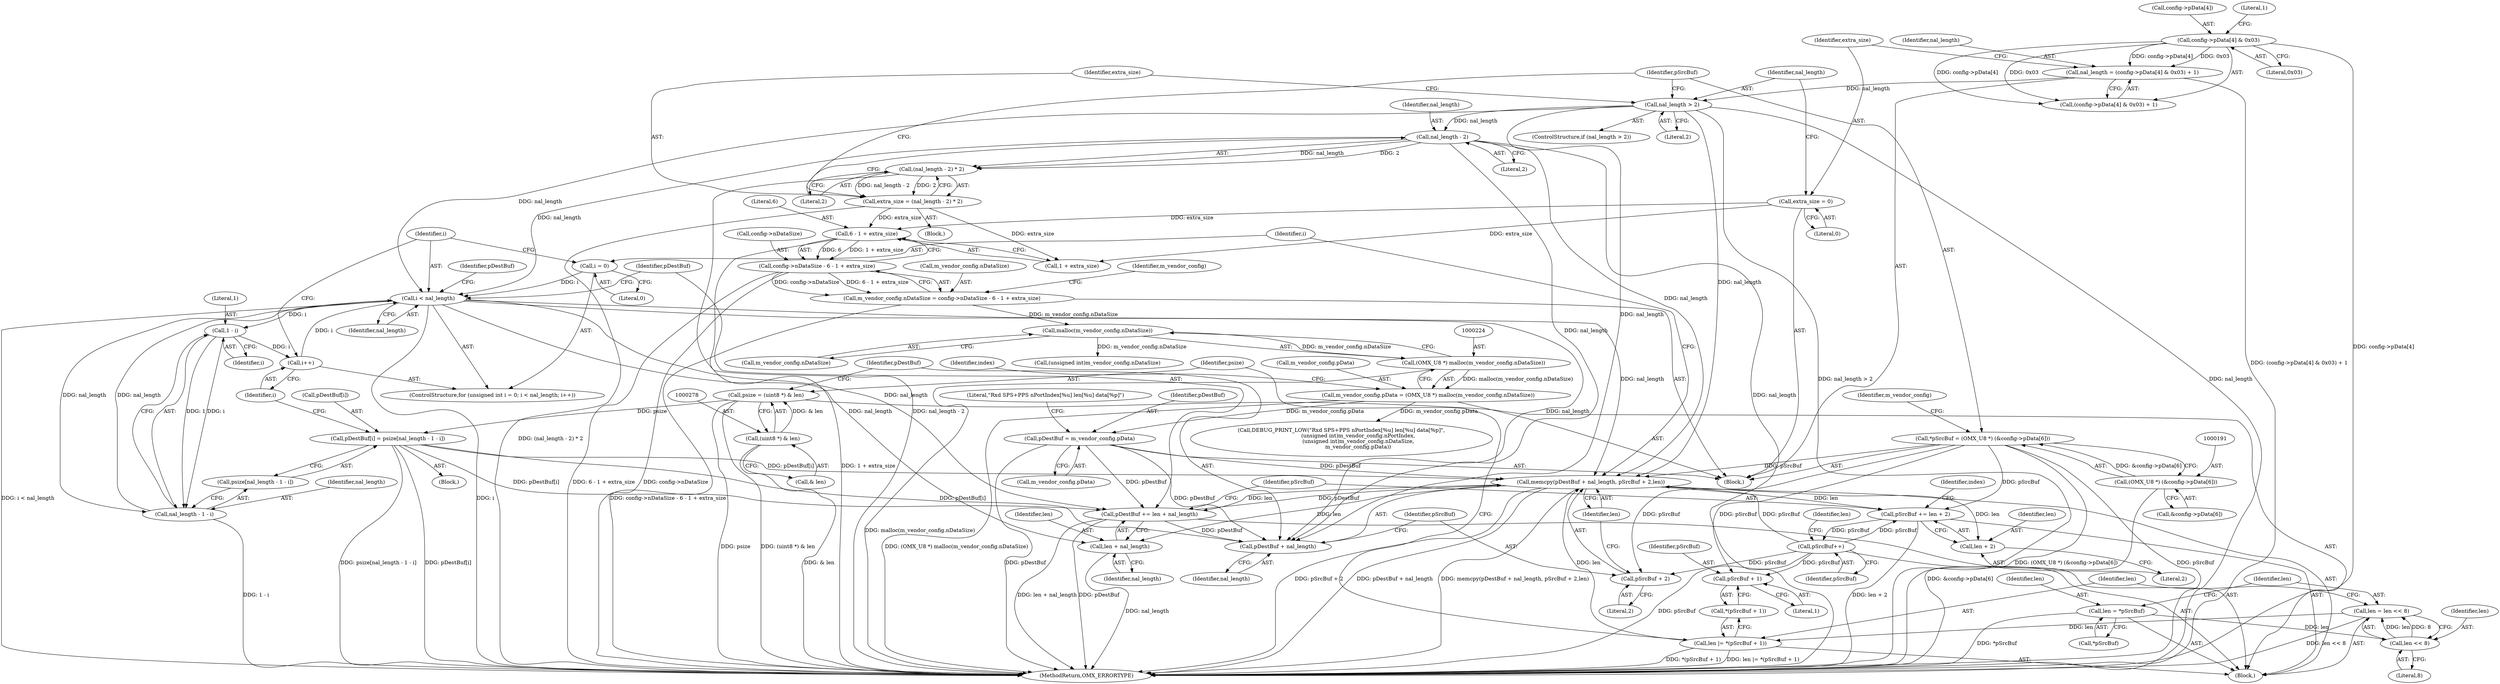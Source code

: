 digraph "0_Android_f22c2a0f0f9e030c240468d9d18b9297f001bcf0@API" {
"1000281" [label="(Call,memcpy(pDestBuf + nal_length, pSrcBuf + 2,len))"];
"1000311" [label="(Call,pDestBuf += len + nal_length)"];
"1000281" [label="(Call,memcpy(pDestBuf + nal_length, pSrcBuf + 2,len))"];
"1000234" [label="(Call,pDestBuf = m_vendor_config.pData)"];
"1000219" [label="(Call,m_vendor_config.pData = (OMX_U8 *) malloc(m_vendor_config.nDataSize))"];
"1000223" [label="(Call,(OMX_U8 *) malloc(m_vendor_config.nDataSize))"];
"1000225" [label="(Call,malloc(m_vendor_config.nDataSize))"];
"1000206" [label="(Call,m_vendor_config.nDataSize = config->nDataSize - 6 - 1 + extra_size)"];
"1000210" [label="(Call,config->nDataSize - 6 - 1 + extra_size)"];
"1000214" [label="(Call,6 - 1 + extra_size)"];
"1000180" [label="(Call,extra_size = (nal_length - 2) * 2)"];
"1000182" [label="(Call,(nal_length - 2) * 2)"];
"1000183" [label="(Call,nal_length - 2)"];
"1000176" [label="(Call,nal_length > 2)"];
"1000161" [label="(Call,nal_length = (config->pData[4] & 0x03) + 1)"];
"1000164" [label="(Call,config->pData[4] & 0x03)"];
"1000172" [label="(Call,extra_size = 0)"];
"1000300" [label="(Call,pDestBuf[i] = psize[nal_length - 1 - i])"];
"1000275" [label="(Call,psize = (uint8 *) & len)"];
"1000277" [label="(Call,(uint8 *) & len)"];
"1000294" [label="(Call,i < nal_length)"];
"1000297" [label="(Call,i++)"];
"1000308" [label="(Call,1 - i)"];
"1000291" [label="(Call,i = 0)"];
"1000306" [label="(Call,nal_length - 1 - i)"];
"1000188" [label="(Call,*pSrcBuf = (OMX_U8 *) (&config->pData[6]))"];
"1000190" [label="(Call,(OMX_U8 *) (&config->pData[6]))"];
"1000323" [label="(Call,pSrcBuf++)"];
"1000316" [label="(Call,pSrcBuf += len + 2)"];
"1000269" [label="(Call,len |= *(pSrcBuf + 1))"];
"1000264" [label="(Call,len = len << 8)"];
"1000266" [label="(Call,len << 8)"];
"1000260" [label="(Call,len = *pSrcBuf)"];
"1000313" [label="(Call,len + nal_length)"];
"1000272" [label="(Call,pSrcBuf + 1)"];
"1000285" [label="(Call,pSrcBuf + 2)"];
"1000318" [label="(Call,len + 2)"];
"1000282" [label="(Call,pDestBuf + nal_length)"];
"1000161" [label="(Call,nal_length = (config->pData[4] & 0x03) + 1)"];
"1000170" [label="(Literal,0x03)"];
"1000296" [label="(Identifier,nal_length)"];
"1000284" [label="(Identifier,nal_length)"];
"1000180" [label="(Call,extra_size = (nal_length - 2) * 2)"];
"1000297" [label="(Call,i++)"];
"1000176" [label="(Call,nal_length > 2)"];
"1000323" [label="(Call,pSrcBuf++)"];
"1000316" [label="(Call,pSrcBuf += len + 2)"];
"1000304" [label="(Call,psize[nal_length - 1 - i])"];
"1000265" [label="(Identifier,len)"];
"1000261" [label="(Identifier,len)"];
"1000181" [label="(Identifier,extra_size)"];
"1000190" [label="(Call,(OMX_U8 *) (&config->pData[6]))"];
"1000319" [label="(Identifier,len)"];
"1000299" [label="(Block,)"];
"1000206" [label="(Call,m_vendor_config.nDataSize = config->nDataSize - 6 - 1 + extra_size)"];
"1000266" [label="(Call,len << 8)"];
"1000313" [label="(Call,len + nal_length)"];
"1000285" [label="(Call,pSrcBuf + 2)"];
"1000311" [label="(Call,pDestBuf += len + nal_length)"];
"1000165" [label="(Call,config->pData[4])"];
"1000239" [label="(Call,DEBUG_PRINT_LOW(\"Rxd SPS+PPS nPortIndex[%u] len[%u] data[%p]\",\n                    (unsigned int)m_vendor_config.nPortIndex,\n                    (unsigned int)m_vendor_config.nDataSize,\n                    m_vendor_config.pData))"];
"1000183" [label="(Call,nal_length - 2)"];
"1000258" [label="(Block,)"];
"1000270" [label="(Identifier,len)"];
"1000291" [label="(Call,i = 0)"];
"1000315" [label="(Identifier,nal_length)"];
"1000219" [label="(Call,m_vendor_config.pData = (OMX_U8 *) malloc(m_vendor_config.nDataSize))"];
"1000216" [label="(Call,1 + extra_size)"];
"1000289" [label="(ControlStructure,for (unsigned int i = 0; i < nal_length; i++))"];
"1000314" [label="(Identifier,len)"];
"1000177" [label="(Identifier,nal_length)"];
"1000306" [label="(Call,nal_length - 1 - i)"];
"1000293" [label="(Literal,0)"];
"1000267" [label="(Identifier,len)"];
"1000207" [label="(Call,m_vendor_config.nDataSize)"];
"1000277" [label="(Call,(uint8 *) & len)"];
"1000188" [label="(Call,*pSrcBuf = (OMX_U8 *) (&config->pData[6]))"];
"1001056" [label="(MethodReturn,OMX_ERRORTYPE)"];
"1000295" [label="(Identifier,i)"];
"1000192" [label="(Call,&config->pData[6])"];
"1000226" [label="(Call,m_vendor_config.nDataSize)"];
"1000185" [label="(Literal,2)"];
"1000264" [label="(Call,len = len << 8)"];
"1000320" [label="(Literal,2)"];
"1000283" [label="(Identifier,pDestBuf)"];
"1000171" [label="(Literal,1)"];
"1000215" [label="(Literal,6)"];
"1000175" [label="(ControlStructure,if (nal_length > 2))"];
"1000174" [label="(Literal,0)"];
"1000246" [label="(Call,(unsigned int)m_vendor_config.nDataSize)"];
"1000225" [label="(Call,malloc(m_vendor_config.nDataSize))"];
"1000302" [label="(Identifier,pDestBuf)"];
"1000234" [label="(Call,pDestBuf = m_vendor_config.pData)"];
"1000182" [label="(Call,(nal_length - 2) * 2)"];
"1000223" [label="(Call,(OMX_U8 *) malloc(m_vendor_config.nDataSize))"];
"1000279" [label="(Call,& len)"];
"1000179" [label="(Block,)"];
"1000310" [label="(Identifier,i)"];
"1000214" [label="(Call,6 - 1 + extra_size)"];
"1000189" [label="(Identifier,pSrcBuf)"];
"1000312" [label="(Identifier,pDestBuf)"];
"1000221" [label="(Identifier,m_vendor_config)"];
"1000240" [label="(Literal,\"Rxd SPS+PPS nPortIndex[%u] len[%u] data[%p]\")"];
"1000281" [label="(Call,memcpy(pDestBuf + nal_length, pSrcBuf + 2,len))"];
"1000260" [label="(Call,len = *pSrcBuf)"];
"1000162" [label="(Identifier,nal_length)"];
"1000211" [label="(Call,config->nDataSize)"];
"1000184" [label="(Identifier,nal_length)"];
"1000309" [label="(Literal,1)"];
"1000288" [label="(Identifier,len)"];
"1000318" [label="(Call,len + 2)"];
"1000301" [label="(Call,pDestBuf[i])"];
"1000307" [label="(Identifier,nal_length)"];
"1000282" [label="(Call,pDestBuf + nal_length)"];
"1000294" [label="(Call,i < nal_length)"];
"1000268" [label="(Literal,8)"];
"1000322" [label="(Identifier,index)"];
"1000186" [label="(Literal,2)"];
"1000235" [label="(Identifier,pDestBuf)"];
"1000274" [label="(Literal,1)"];
"1000232" [label="(Identifier,index)"];
"1000164" [label="(Call,config->pData[4] & 0x03)"];
"1000210" [label="(Call,config->nDataSize - 6 - 1 + extra_size)"];
"1000275" [label="(Call,psize = (uint8 *) & len)"];
"1000273" [label="(Identifier,pSrcBuf)"];
"1000262" [label="(Call,*pSrcBuf)"];
"1000286" [label="(Identifier,pSrcBuf)"];
"1000163" [label="(Call,(config->pData[4] & 0x03) + 1)"];
"1000201" [label="(Identifier,m_vendor_config)"];
"1000173" [label="(Identifier,extra_size)"];
"1000236" [label="(Call,m_vendor_config.pData)"];
"1000157" [label="(Block,)"];
"1000272" [label="(Call,pSrcBuf + 1)"];
"1000271" [label="(Call,*(pSrcBuf + 1))"];
"1000300" [label="(Call,pDestBuf[i] = psize[nal_length - 1 - i])"];
"1000269" [label="(Call,len |= *(pSrcBuf + 1))"];
"1000220" [label="(Call,m_vendor_config.pData)"];
"1000287" [label="(Literal,2)"];
"1000298" [label="(Identifier,i)"];
"1000317" [label="(Identifier,pSrcBuf)"];
"1000292" [label="(Identifier,i)"];
"1000308" [label="(Call,1 - i)"];
"1000178" [label="(Literal,2)"];
"1000324" [label="(Identifier,pSrcBuf)"];
"1000276" [label="(Identifier,psize)"];
"1000172" [label="(Call,extra_size = 0)"];
"1000326" [label="(Identifier,len)"];
"1000281" -> "1000258"  [label="AST: "];
"1000281" -> "1000288"  [label="CFG: "];
"1000282" -> "1000281"  [label="AST: "];
"1000285" -> "1000281"  [label="AST: "];
"1000288" -> "1000281"  [label="AST: "];
"1000292" -> "1000281"  [label="CFG: "];
"1000281" -> "1001056"  [label="DDG: pSrcBuf + 2"];
"1000281" -> "1001056"  [label="DDG: pDestBuf + nal_length"];
"1000281" -> "1001056"  [label="DDG: memcpy(pDestBuf + nal_length, pSrcBuf + 2,len)"];
"1000311" -> "1000281"  [label="DDG: pDestBuf"];
"1000234" -> "1000281"  [label="DDG: pDestBuf"];
"1000300" -> "1000281"  [label="DDG: pDestBuf[i]"];
"1000183" -> "1000281"  [label="DDG: nal_length"];
"1000176" -> "1000281"  [label="DDG: nal_length"];
"1000294" -> "1000281"  [label="DDG: nal_length"];
"1000188" -> "1000281"  [label="DDG: pSrcBuf"];
"1000323" -> "1000281"  [label="DDG: pSrcBuf"];
"1000269" -> "1000281"  [label="DDG: len"];
"1000281" -> "1000311"  [label="DDG: len"];
"1000281" -> "1000313"  [label="DDG: len"];
"1000281" -> "1000316"  [label="DDG: len"];
"1000281" -> "1000318"  [label="DDG: len"];
"1000311" -> "1000258"  [label="AST: "];
"1000311" -> "1000313"  [label="CFG: "];
"1000312" -> "1000311"  [label="AST: "];
"1000313" -> "1000311"  [label="AST: "];
"1000317" -> "1000311"  [label="CFG: "];
"1000311" -> "1001056"  [label="DDG: pDestBuf"];
"1000311" -> "1001056"  [label="DDG: len + nal_length"];
"1000311" -> "1000282"  [label="DDG: pDestBuf"];
"1000294" -> "1000311"  [label="DDG: nal_length"];
"1000300" -> "1000311"  [label="DDG: pDestBuf[i]"];
"1000234" -> "1000311"  [label="DDG: pDestBuf"];
"1000234" -> "1000157"  [label="AST: "];
"1000234" -> "1000236"  [label="CFG: "];
"1000235" -> "1000234"  [label="AST: "];
"1000236" -> "1000234"  [label="AST: "];
"1000240" -> "1000234"  [label="CFG: "];
"1000234" -> "1001056"  [label="DDG: pDestBuf"];
"1000219" -> "1000234"  [label="DDG: m_vendor_config.pData"];
"1000234" -> "1000282"  [label="DDG: pDestBuf"];
"1000219" -> "1000157"  [label="AST: "];
"1000219" -> "1000223"  [label="CFG: "];
"1000220" -> "1000219"  [label="AST: "];
"1000223" -> "1000219"  [label="AST: "];
"1000232" -> "1000219"  [label="CFG: "];
"1000219" -> "1001056"  [label="DDG: (OMX_U8 *) malloc(m_vendor_config.nDataSize)"];
"1000223" -> "1000219"  [label="DDG: malloc(m_vendor_config.nDataSize)"];
"1000219" -> "1000239"  [label="DDG: m_vendor_config.pData"];
"1000223" -> "1000225"  [label="CFG: "];
"1000224" -> "1000223"  [label="AST: "];
"1000225" -> "1000223"  [label="AST: "];
"1000223" -> "1001056"  [label="DDG: malloc(m_vendor_config.nDataSize)"];
"1000225" -> "1000223"  [label="DDG: m_vendor_config.nDataSize"];
"1000225" -> "1000226"  [label="CFG: "];
"1000226" -> "1000225"  [label="AST: "];
"1000206" -> "1000225"  [label="DDG: m_vendor_config.nDataSize"];
"1000225" -> "1000246"  [label="DDG: m_vendor_config.nDataSize"];
"1000206" -> "1000157"  [label="AST: "];
"1000206" -> "1000210"  [label="CFG: "];
"1000207" -> "1000206"  [label="AST: "];
"1000210" -> "1000206"  [label="AST: "];
"1000221" -> "1000206"  [label="CFG: "];
"1000206" -> "1001056"  [label="DDG: config->nDataSize - 6 - 1 + extra_size"];
"1000210" -> "1000206"  [label="DDG: config->nDataSize"];
"1000210" -> "1000206"  [label="DDG: 6 - 1 + extra_size"];
"1000210" -> "1000214"  [label="CFG: "];
"1000211" -> "1000210"  [label="AST: "];
"1000214" -> "1000210"  [label="AST: "];
"1000210" -> "1001056"  [label="DDG: 6 - 1 + extra_size"];
"1000210" -> "1001056"  [label="DDG: config->nDataSize"];
"1000214" -> "1000210"  [label="DDG: 6"];
"1000214" -> "1000210"  [label="DDG: 1 + extra_size"];
"1000214" -> "1000216"  [label="CFG: "];
"1000215" -> "1000214"  [label="AST: "];
"1000216" -> "1000214"  [label="AST: "];
"1000214" -> "1001056"  [label="DDG: 1 + extra_size"];
"1000180" -> "1000214"  [label="DDG: extra_size"];
"1000172" -> "1000214"  [label="DDG: extra_size"];
"1000180" -> "1000179"  [label="AST: "];
"1000180" -> "1000182"  [label="CFG: "];
"1000181" -> "1000180"  [label="AST: "];
"1000182" -> "1000180"  [label="AST: "];
"1000189" -> "1000180"  [label="CFG: "];
"1000180" -> "1001056"  [label="DDG: (nal_length - 2) * 2"];
"1000182" -> "1000180"  [label="DDG: nal_length - 2"];
"1000182" -> "1000180"  [label="DDG: 2"];
"1000180" -> "1000216"  [label="DDG: extra_size"];
"1000182" -> "1000186"  [label="CFG: "];
"1000183" -> "1000182"  [label="AST: "];
"1000186" -> "1000182"  [label="AST: "];
"1000182" -> "1001056"  [label="DDG: nal_length - 2"];
"1000183" -> "1000182"  [label="DDG: nal_length"];
"1000183" -> "1000182"  [label="DDG: 2"];
"1000183" -> "1000185"  [label="CFG: "];
"1000184" -> "1000183"  [label="AST: "];
"1000185" -> "1000183"  [label="AST: "];
"1000186" -> "1000183"  [label="CFG: "];
"1000183" -> "1001056"  [label="DDG: nal_length"];
"1000176" -> "1000183"  [label="DDG: nal_length"];
"1000183" -> "1000282"  [label="DDG: nal_length"];
"1000183" -> "1000294"  [label="DDG: nal_length"];
"1000176" -> "1000175"  [label="AST: "];
"1000176" -> "1000178"  [label="CFG: "];
"1000177" -> "1000176"  [label="AST: "];
"1000178" -> "1000176"  [label="AST: "];
"1000181" -> "1000176"  [label="CFG: "];
"1000189" -> "1000176"  [label="CFG: "];
"1000176" -> "1001056"  [label="DDG: nal_length > 2"];
"1000176" -> "1001056"  [label="DDG: nal_length"];
"1000161" -> "1000176"  [label="DDG: nal_length"];
"1000176" -> "1000282"  [label="DDG: nal_length"];
"1000176" -> "1000294"  [label="DDG: nal_length"];
"1000161" -> "1000157"  [label="AST: "];
"1000161" -> "1000163"  [label="CFG: "];
"1000162" -> "1000161"  [label="AST: "];
"1000163" -> "1000161"  [label="AST: "];
"1000173" -> "1000161"  [label="CFG: "];
"1000161" -> "1001056"  [label="DDG: (config->pData[4] & 0x03) + 1"];
"1000164" -> "1000161"  [label="DDG: config->pData[4]"];
"1000164" -> "1000161"  [label="DDG: 0x03"];
"1000164" -> "1000163"  [label="AST: "];
"1000164" -> "1000170"  [label="CFG: "];
"1000165" -> "1000164"  [label="AST: "];
"1000170" -> "1000164"  [label="AST: "];
"1000171" -> "1000164"  [label="CFG: "];
"1000164" -> "1001056"  [label="DDG: config->pData[4]"];
"1000164" -> "1000163"  [label="DDG: config->pData[4]"];
"1000164" -> "1000163"  [label="DDG: 0x03"];
"1000172" -> "1000157"  [label="AST: "];
"1000172" -> "1000174"  [label="CFG: "];
"1000173" -> "1000172"  [label="AST: "];
"1000174" -> "1000172"  [label="AST: "];
"1000177" -> "1000172"  [label="CFG: "];
"1000172" -> "1000216"  [label="DDG: extra_size"];
"1000300" -> "1000299"  [label="AST: "];
"1000300" -> "1000304"  [label="CFG: "];
"1000301" -> "1000300"  [label="AST: "];
"1000304" -> "1000300"  [label="AST: "];
"1000298" -> "1000300"  [label="CFG: "];
"1000300" -> "1001056"  [label="DDG: psize[nal_length - 1 - i]"];
"1000300" -> "1001056"  [label="DDG: pDestBuf[i]"];
"1000300" -> "1000282"  [label="DDG: pDestBuf[i]"];
"1000275" -> "1000300"  [label="DDG: psize"];
"1000275" -> "1000258"  [label="AST: "];
"1000275" -> "1000277"  [label="CFG: "];
"1000276" -> "1000275"  [label="AST: "];
"1000277" -> "1000275"  [label="AST: "];
"1000283" -> "1000275"  [label="CFG: "];
"1000275" -> "1001056"  [label="DDG: psize"];
"1000275" -> "1001056"  [label="DDG: (uint8 *) & len"];
"1000277" -> "1000275"  [label="DDG: & len"];
"1000277" -> "1000279"  [label="CFG: "];
"1000278" -> "1000277"  [label="AST: "];
"1000279" -> "1000277"  [label="AST: "];
"1000277" -> "1001056"  [label="DDG: & len"];
"1000294" -> "1000289"  [label="AST: "];
"1000294" -> "1000296"  [label="CFG: "];
"1000295" -> "1000294"  [label="AST: "];
"1000296" -> "1000294"  [label="AST: "];
"1000302" -> "1000294"  [label="CFG: "];
"1000312" -> "1000294"  [label="CFG: "];
"1000294" -> "1001056"  [label="DDG: i < nal_length"];
"1000294" -> "1001056"  [label="DDG: i"];
"1000294" -> "1000282"  [label="DDG: nal_length"];
"1000297" -> "1000294"  [label="DDG: i"];
"1000291" -> "1000294"  [label="DDG: i"];
"1000306" -> "1000294"  [label="DDG: nal_length"];
"1000294" -> "1000306"  [label="DDG: nal_length"];
"1000294" -> "1000308"  [label="DDG: i"];
"1000294" -> "1000313"  [label="DDG: nal_length"];
"1000297" -> "1000289"  [label="AST: "];
"1000297" -> "1000298"  [label="CFG: "];
"1000298" -> "1000297"  [label="AST: "];
"1000295" -> "1000297"  [label="CFG: "];
"1000308" -> "1000297"  [label="DDG: i"];
"1000308" -> "1000306"  [label="AST: "];
"1000308" -> "1000310"  [label="CFG: "];
"1000309" -> "1000308"  [label="AST: "];
"1000310" -> "1000308"  [label="AST: "];
"1000306" -> "1000308"  [label="CFG: "];
"1000308" -> "1000306"  [label="DDG: 1"];
"1000308" -> "1000306"  [label="DDG: i"];
"1000291" -> "1000289"  [label="AST: "];
"1000291" -> "1000293"  [label="CFG: "];
"1000292" -> "1000291"  [label="AST: "];
"1000293" -> "1000291"  [label="AST: "];
"1000295" -> "1000291"  [label="CFG: "];
"1000306" -> "1000304"  [label="AST: "];
"1000307" -> "1000306"  [label="AST: "];
"1000304" -> "1000306"  [label="CFG: "];
"1000306" -> "1001056"  [label="DDG: 1 - i"];
"1000188" -> "1000157"  [label="AST: "];
"1000188" -> "1000190"  [label="CFG: "];
"1000189" -> "1000188"  [label="AST: "];
"1000190" -> "1000188"  [label="AST: "];
"1000201" -> "1000188"  [label="CFG: "];
"1000188" -> "1001056"  [label="DDG: (OMX_U8 *) (&config->pData[6])"];
"1000188" -> "1001056"  [label="DDG: pSrcBuf"];
"1000190" -> "1000188"  [label="DDG: &config->pData[6]"];
"1000188" -> "1000272"  [label="DDG: pSrcBuf"];
"1000188" -> "1000285"  [label="DDG: pSrcBuf"];
"1000188" -> "1000316"  [label="DDG: pSrcBuf"];
"1000190" -> "1000192"  [label="CFG: "];
"1000191" -> "1000190"  [label="AST: "];
"1000192" -> "1000190"  [label="AST: "];
"1000190" -> "1001056"  [label="DDG: &config->pData[6]"];
"1000323" -> "1000258"  [label="AST: "];
"1000323" -> "1000324"  [label="CFG: "];
"1000324" -> "1000323"  [label="AST: "];
"1000326" -> "1000323"  [label="CFG: "];
"1000323" -> "1001056"  [label="DDG: pSrcBuf"];
"1000323" -> "1000272"  [label="DDG: pSrcBuf"];
"1000323" -> "1000285"  [label="DDG: pSrcBuf"];
"1000323" -> "1000316"  [label="DDG: pSrcBuf"];
"1000316" -> "1000323"  [label="DDG: pSrcBuf"];
"1000316" -> "1000258"  [label="AST: "];
"1000316" -> "1000318"  [label="CFG: "];
"1000317" -> "1000316"  [label="AST: "];
"1000318" -> "1000316"  [label="AST: "];
"1000322" -> "1000316"  [label="CFG: "];
"1000316" -> "1001056"  [label="DDG: len + 2"];
"1000269" -> "1000258"  [label="AST: "];
"1000269" -> "1000271"  [label="CFG: "];
"1000270" -> "1000269"  [label="AST: "];
"1000271" -> "1000269"  [label="AST: "];
"1000276" -> "1000269"  [label="CFG: "];
"1000269" -> "1001056"  [label="DDG: len |= *(pSrcBuf + 1)"];
"1000269" -> "1001056"  [label="DDG: *(pSrcBuf + 1)"];
"1000264" -> "1000269"  [label="DDG: len"];
"1000264" -> "1000258"  [label="AST: "];
"1000264" -> "1000266"  [label="CFG: "];
"1000265" -> "1000264"  [label="AST: "];
"1000266" -> "1000264"  [label="AST: "];
"1000270" -> "1000264"  [label="CFG: "];
"1000264" -> "1001056"  [label="DDG: len << 8"];
"1000266" -> "1000264"  [label="DDG: len"];
"1000266" -> "1000264"  [label="DDG: 8"];
"1000266" -> "1000268"  [label="CFG: "];
"1000267" -> "1000266"  [label="AST: "];
"1000268" -> "1000266"  [label="AST: "];
"1000260" -> "1000266"  [label="DDG: len"];
"1000260" -> "1000258"  [label="AST: "];
"1000260" -> "1000262"  [label="CFG: "];
"1000261" -> "1000260"  [label="AST: "];
"1000262" -> "1000260"  [label="AST: "];
"1000265" -> "1000260"  [label="CFG: "];
"1000260" -> "1001056"  [label="DDG: *pSrcBuf"];
"1000313" -> "1000315"  [label="CFG: "];
"1000314" -> "1000313"  [label="AST: "];
"1000315" -> "1000313"  [label="AST: "];
"1000313" -> "1001056"  [label="DDG: nal_length"];
"1000272" -> "1000271"  [label="AST: "];
"1000272" -> "1000274"  [label="CFG: "];
"1000273" -> "1000272"  [label="AST: "];
"1000274" -> "1000272"  [label="AST: "];
"1000271" -> "1000272"  [label="CFG: "];
"1000285" -> "1000287"  [label="CFG: "];
"1000286" -> "1000285"  [label="AST: "];
"1000287" -> "1000285"  [label="AST: "];
"1000288" -> "1000285"  [label="CFG: "];
"1000318" -> "1000320"  [label="CFG: "];
"1000319" -> "1000318"  [label="AST: "];
"1000320" -> "1000318"  [label="AST: "];
"1000282" -> "1000284"  [label="CFG: "];
"1000283" -> "1000282"  [label="AST: "];
"1000284" -> "1000282"  [label="AST: "];
"1000286" -> "1000282"  [label="CFG: "];
}
